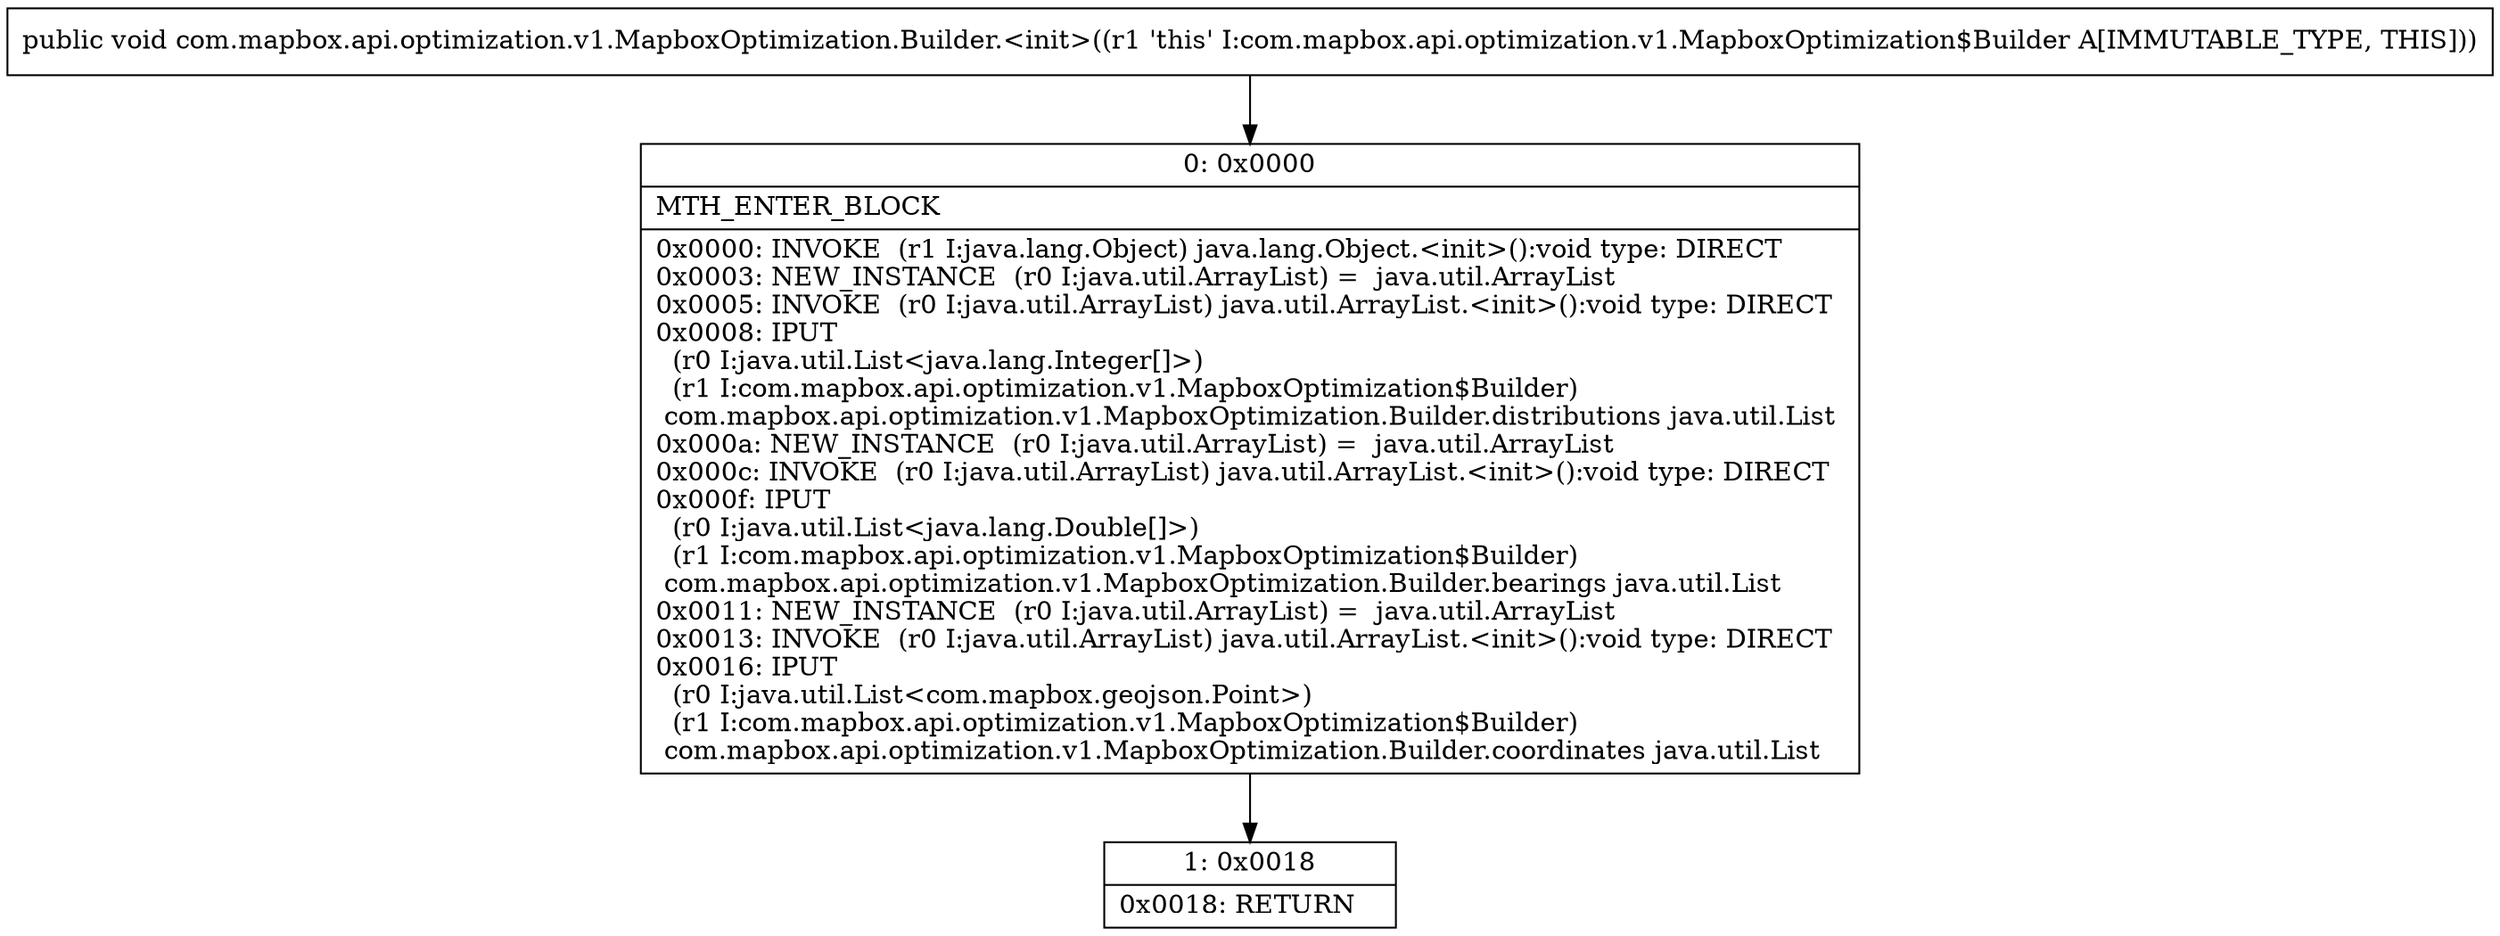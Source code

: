 digraph "CFG forcom.mapbox.api.optimization.v1.MapboxOptimization.Builder.\<init\>()V" {
Node_0 [shape=record,label="{0\:\ 0x0000|MTH_ENTER_BLOCK\l|0x0000: INVOKE  (r1 I:java.lang.Object) java.lang.Object.\<init\>():void type: DIRECT \l0x0003: NEW_INSTANCE  (r0 I:java.util.ArrayList) =  java.util.ArrayList \l0x0005: INVOKE  (r0 I:java.util.ArrayList) java.util.ArrayList.\<init\>():void type: DIRECT \l0x0008: IPUT  \l  (r0 I:java.util.List\<java.lang.Integer[]\>)\l  (r1 I:com.mapbox.api.optimization.v1.MapboxOptimization$Builder)\l com.mapbox.api.optimization.v1.MapboxOptimization.Builder.distributions java.util.List \l0x000a: NEW_INSTANCE  (r0 I:java.util.ArrayList) =  java.util.ArrayList \l0x000c: INVOKE  (r0 I:java.util.ArrayList) java.util.ArrayList.\<init\>():void type: DIRECT \l0x000f: IPUT  \l  (r0 I:java.util.List\<java.lang.Double[]\>)\l  (r1 I:com.mapbox.api.optimization.v1.MapboxOptimization$Builder)\l com.mapbox.api.optimization.v1.MapboxOptimization.Builder.bearings java.util.List \l0x0011: NEW_INSTANCE  (r0 I:java.util.ArrayList) =  java.util.ArrayList \l0x0013: INVOKE  (r0 I:java.util.ArrayList) java.util.ArrayList.\<init\>():void type: DIRECT \l0x0016: IPUT  \l  (r0 I:java.util.List\<com.mapbox.geojson.Point\>)\l  (r1 I:com.mapbox.api.optimization.v1.MapboxOptimization$Builder)\l com.mapbox.api.optimization.v1.MapboxOptimization.Builder.coordinates java.util.List \l}"];
Node_1 [shape=record,label="{1\:\ 0x0018|0x0018: RETURN   \l}"];
MethodNode[shape=record,label="{public void com.mapbox.api.optimization.v1.MapboxOptimization.Builder.\<init\>((r1 'this' I:com.mapbox.api.optimization.v1.MapboxOptimization$Builder A[IMMUTABLE_TYPE, THIS])) }"];
MethodNode -> Node_0;
Node_0 -> Node_1;
}

